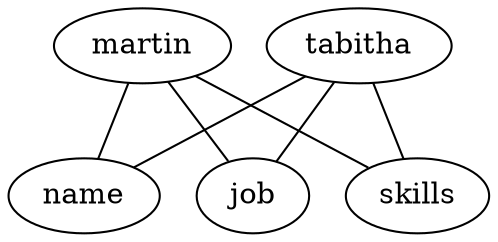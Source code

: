 graph {
    martin--name
    martin--job
    martin--skills
    tabitha--name
    tabitha--job
    tabitha--skills
}